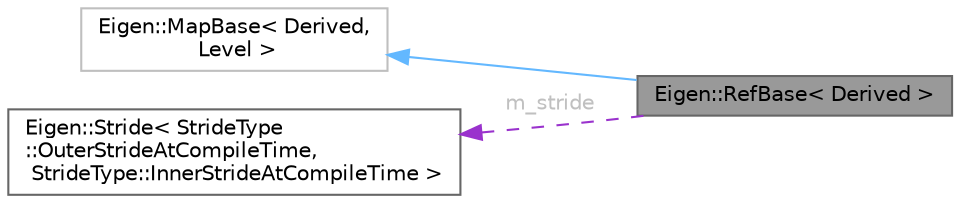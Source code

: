 digraph "Eigen::RefBase&lt; Derived &gt;"
{
 // LATEX_PDF_SIZE
  bgcolor="transparent";
  edge [fontname=Helvetica,fontsize=10,labelfontname=Helvetica,labelfontsize=10];
  node [fontname=Helvetica,fontsize=10,shape=box,height=0.2,width=0.4];
  rankdir="LR";
  Node1 [id="Node000001",label="Eigen::RefBase\< Derived \>",height=0.2,width=0.4,color="gray40", fillcolor="grey60", style="filled", fontcolor="black",tooltip=" "];
  Node2 -> Node1 [id="edge3_Node000001_Node000002",dir="back",color="steelblue1",style="solid",tooltip=" "];
  Node2 [id="Node000002",label="Eigen::MapBase\< Derived,\l Level \>",height=0.2,width=0.4,color="grey75", fillcolor="white", style="filled",URL="$classEigen_1_1MapBase.html",tooltip=" "];
  Node3 -> Node1 [id="edge4_Node000001_Node000003",dir="back",color="darkorchid3",style="dashed",tooltip=" ",label=<<TABLE CELLBORDER="0" BORDER="0"><TR><TD VALIGN="top" ALIGN="LEFT" CELLPADDING="1" CELLSPACING="0">m_stride</TD></TR>
</TABLE>> ,fontcolor="grey" ];
  Node3 [id="Node000003",label="Eigen::Stride\< StrideType\l::OuterStrideAtCompileTime,\l StrideType::InnerStrideAtCompileTime \>",height=0.2,width=0.4,color="gray40", fillcolor="white", style="filled",URL="$classEigen_1_1Stride.html",tooltip=" "];
}
